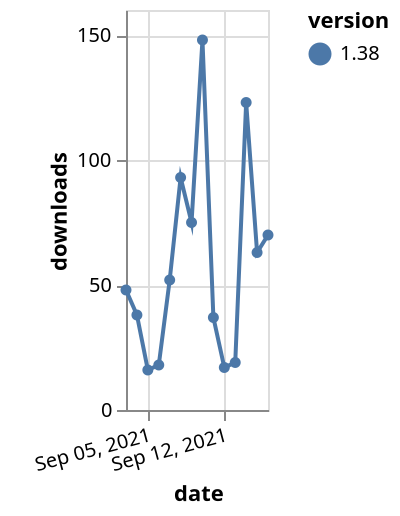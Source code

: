 {"$schema": "https://vega.github.io/schema/vega-lite/v5.json", "description": "A simple bar chart with embedded data.", "data": {"values": [{"date": "2021-09-03", "total": 79082, "delta": 48, "version": "1.38"}, {"date": "2021-09-04", "total": 79120, "delta": 38, "version": "1.38"}, {"date": "2021-09-05", "total": 79136, "delta": 16, "version": "1.38"}, {"date": "2021-09-06", "total": 79154, "delta": 18, "version": "1.38"}, {"date": "2021-09-07", "total": 79206, "delta": 52, "version": "1.38"}, {"date": "2021-09-08", "total": 79299, "delta": 93, "version": "1.38"}, {"date": "2021-09-09", "total": 79374, "delta": 75, "version": "1.38"}, {"date": "2021-09-10", "total": 79522, "delta": 148, "version": "1.38"}, {"date": "2021-09-11", "total": 79559, "delta": 37, "version": "1.38"}, {"date": "2021-09-12", "total": 79576, "delta": 17, "version": "1.38"}, {"date": "2021-09-13", "total": 79595, "delta": 19, "version": "1.38"}, {"date": "2021-09-14", "total": 79718, "delta": 123, "version": "1.38"}, {"date": "2021-09-15", "total": 79781, "delta": 63, "version": "1.38"}, {"date": "2021-09-16", "total": 79851, "delta": 70, "version": "1.38"}]}, "width": "container", "mark": {"type": "line", "point": {"filled": true}}, "encoding": {"x": {"field": "date", "type": "temporal", "timeUnit": "yearmonthdate", "title": "date", "axis": {"labelAngle": -15}}, "y": {"field": "delta", "type": "quantitative", "title": "downloads"}, "color": {"field": "version", "type": "nominal"}, "tooltip": {"field": "delta"}}}